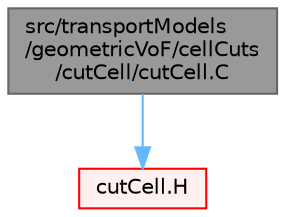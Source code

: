 digraph "src/transportModels/geometricVoF/cellCuts/cutCell/cutCell.C"
{
 // LATEX_PDF_SIZE
  bgcolor="transparent";
  edge [fontname=Helvetica,fontsize=10,labelfontname=Helvetica,labelfontsize=10];
  node [fontname=Helvetica,fontsize=10,shape=box,height=0.2,width=0.4];
  Node1 [id="Node000001",label="src/transportModels\l/geometricVoF/cellCuts\l/cutCell/cutCell.C",height=0.2,width=0.4,color="gray40", fillcolor="grey60", style="filled", fontcolor="black",tooltip=" "];
  Node1 -> Node2 [id="edge1_Node000001_Node000002",color="steelblue1",style="solid",tooltip=" "];
  Node2 [id="Node000002",label="cutCell.H",height=0.2,width=0.4,color="red", fillcolor="#FFF0F0", style="filled",URL="$cutCell_8H.html",tooltip=" "];
}
